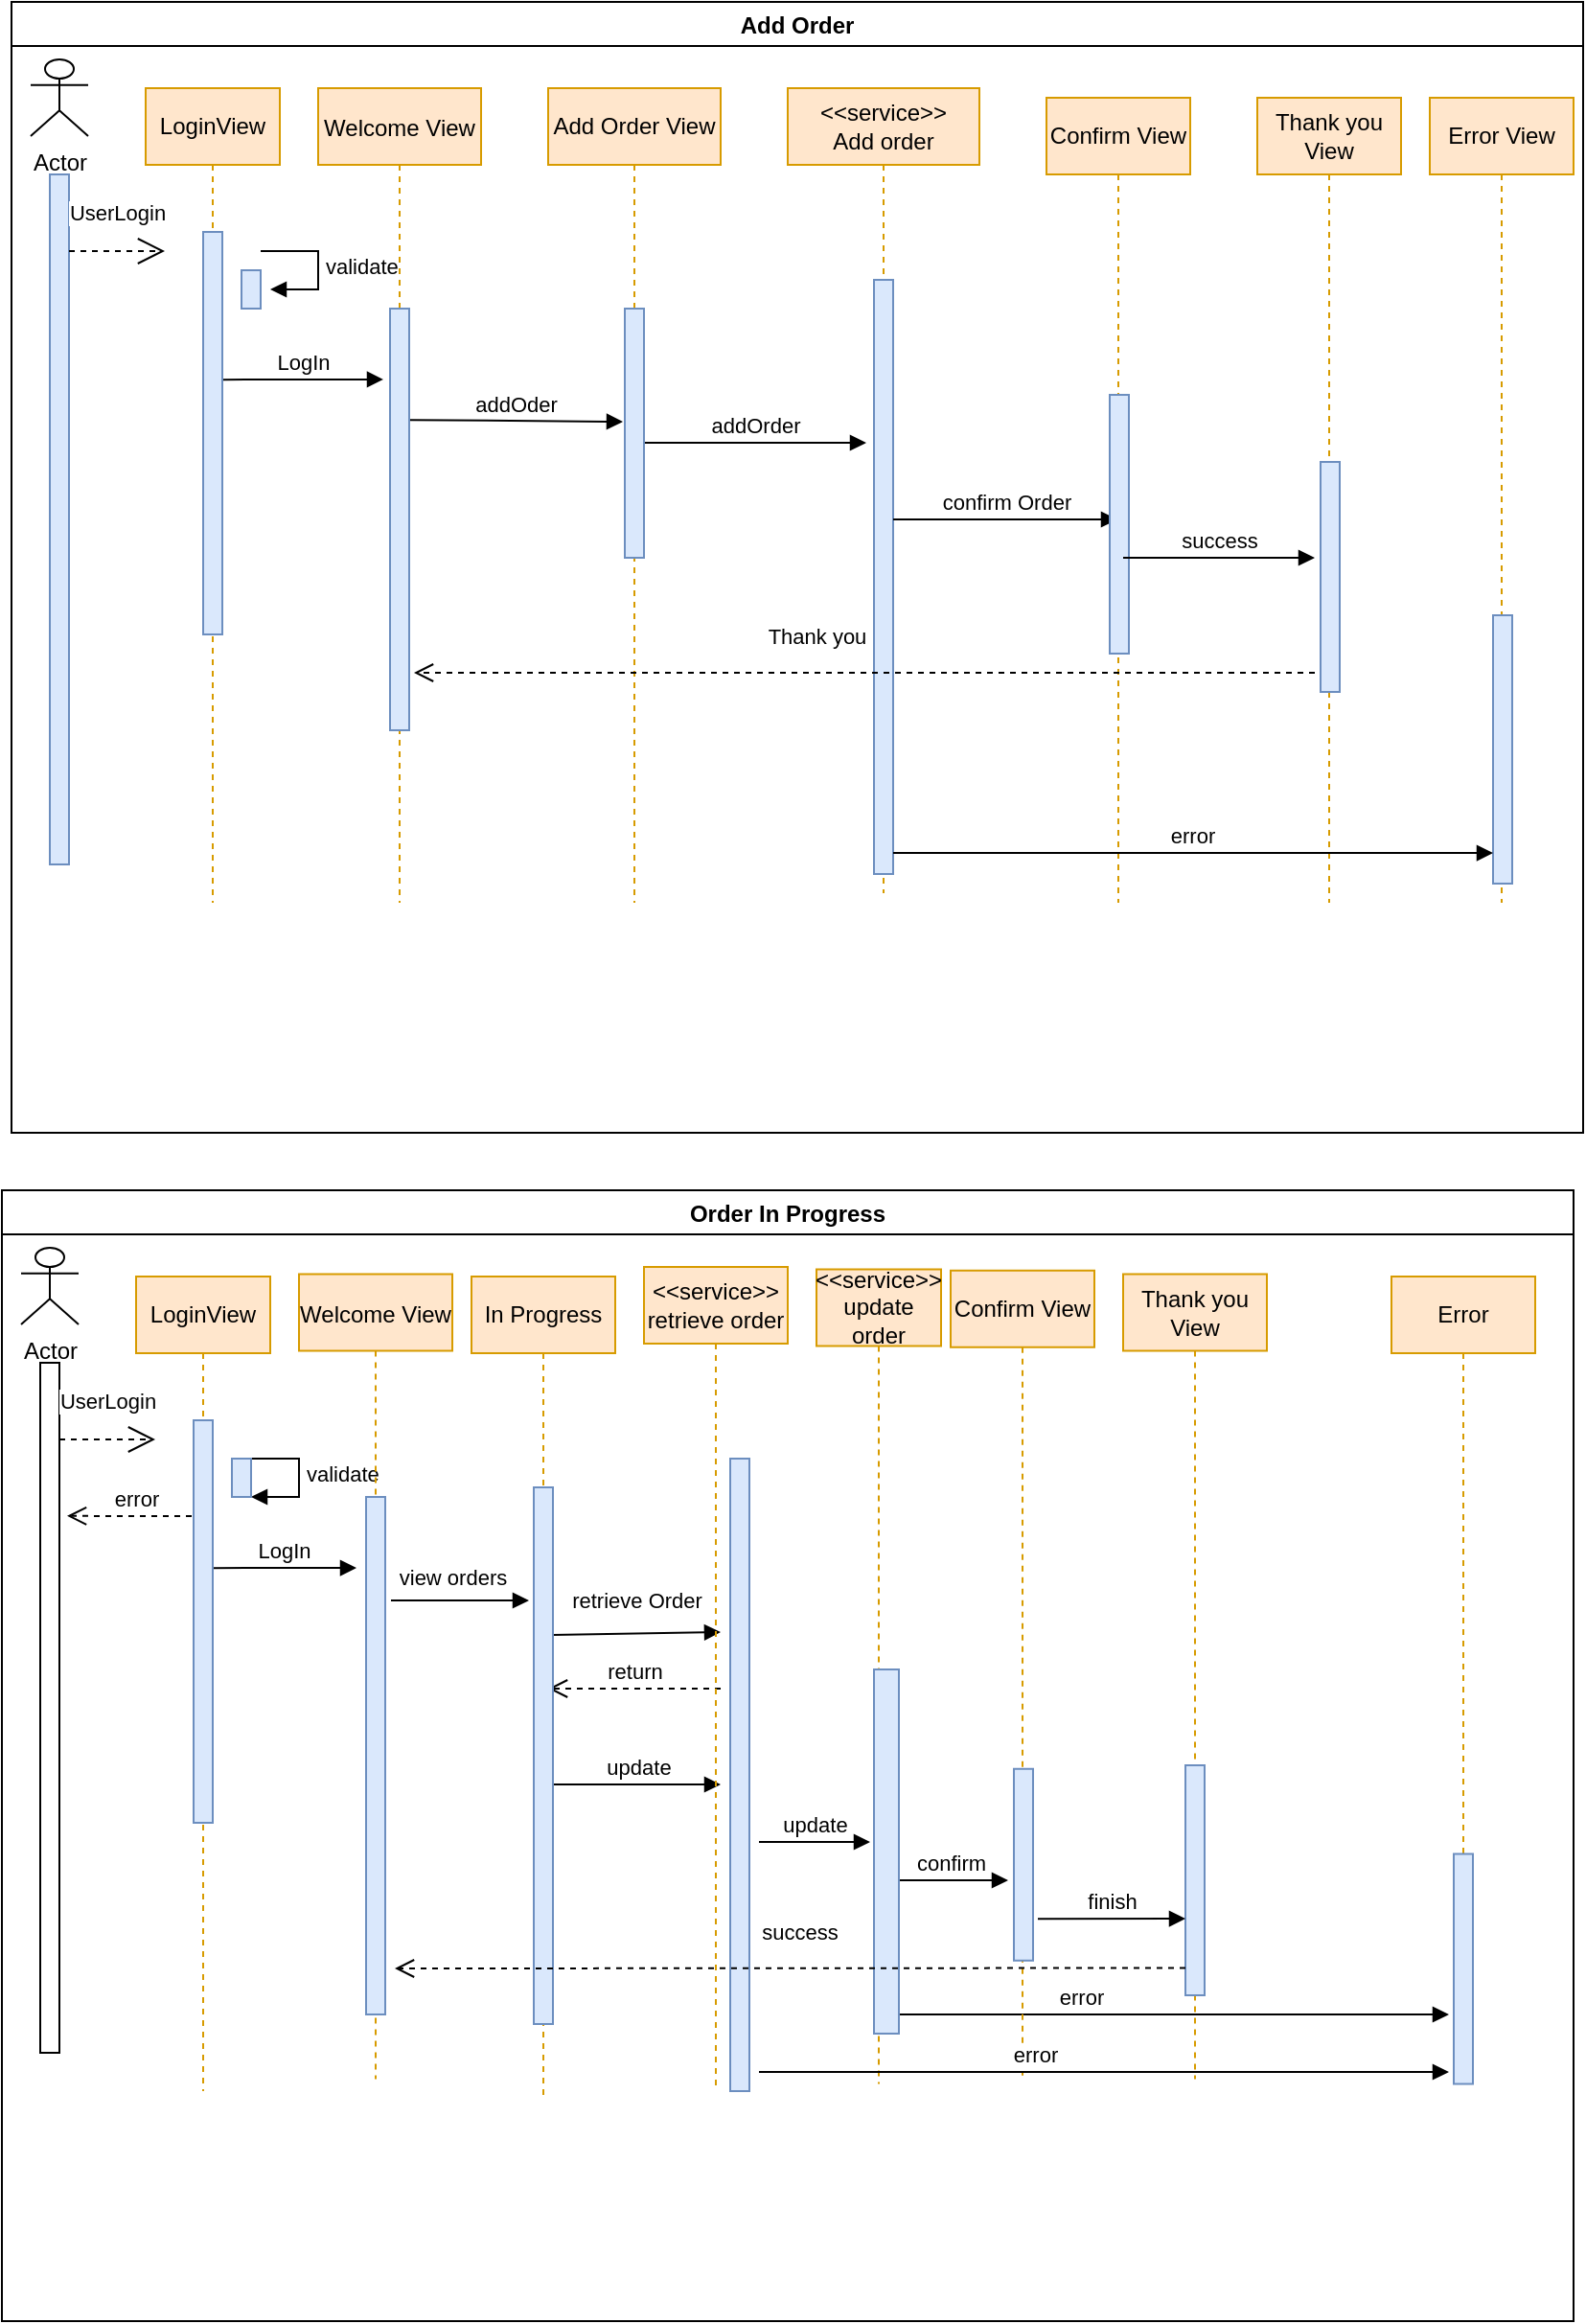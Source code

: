 <mxfile version="15.1.4" type="github">
  <diagram id="kgpKYQtTHZ0yAKxKKP6v" name="Page-1">
    <mxGraphModel dx="1380" dy="833" grid="1" gridSize="10" guides="1" tooltips="1" connect="1" arrows="1" fold="1" page="1" pageScale="1" pageWidth="850" pageHeight="1100" math="0" shadow="0">
      <root>
        <mxCell id="0" />
        <mxCell id="1" parent="0" />
        <mxCell id="B8iboHTr7hMl_kk2bmoX-1" value="Add Order" style="swimlane;" vertex="1" parent="1">
          <mxGeometry x="20" y="10" width="820" height="590" as="geometry" />
        </mxCell>
        <mxCell id="B8iboHTr7hMl_kk2bmoX-2" value="Actor" style="shape=umlActor;verticalLabelPosition=bottom;verticalAlign=top;html=1;outlineConnect=0;" vertex="1" parent="B8iboHTr7hMl_kk2bmoX-1">
          <mxGeometry x="10" y="30" width="30" height="40" as="geometry" />
        </mxCell>
        <mxCell id="B8iboHTr7hMl_kk2bmoX-3" value="" style="html=1;points=[];perimeter=orthogonalPerimeter;fillColor=#dae8fc;strokeColor=#6c8ebf;" vertex="1" parent="B8iboHTr7hMl_kk2bmoX-1">
          <mxGeometry x="20" y="90" width="10" height="360" as="geometry" />
        </mxCell>
        <mxCell id="B8iboHTr7hMl_kk2bmoX-6" value="LoginView" style="shape=umlLifeline;perimeter=lifelinePerimeter;whiteSpace=wrap;html=1;container=1;collapsible=0;recursiveResize=0;outlineConnect=0;fillColor=#ffe6cc;strokeColor=#d79b00;" vertex="1" parent="B8iboHTr7hMl_kk2bmoX-1">
          <mxGeometry x="70" y="45" width="70" height="425" as="geometry" />
        </mxCell>
        <mxCell id="B8iboHTr7hMl_kk2bmoX-9" value="UserLogin" style="endArrow=open;endSize=12;dashed=1;html=1;" edge="1" parent="B8iboHTr7hMl_kk2bmoX-1">
          <mxGeometry y="20" width="160" relative="1" as="geometry">
            <mxPoint x="30" y="130" as="sourcePoint" />
            <mxPoint x="80" y="130" as="targetPoint" />
            <mxPoint as="offset" />
          </mxGeometry>
        </mxCell>
        <mxCell id="3nuBFxr9cyL0pnOWT2aG-5" value="Welcome View" style="shape=umlLifeline;perimeter=lifelinePerimeter;container=1;collapsible=0;recursiveResize=0;rounded=0;shadow=0;strokeWidth=1;fillColor=#ffe6cc;strokeColor=#d79b00;" parent="B8iboHTr7hMl_kk2bmoX-1" vertex="1">
          <mxGeometry x="160" y="45" width="85" height="425" as="geometry" />
        </mxCell>
        <mxCell id="B8iboHTr7hMl_kk2bmoX-14" value="Add Order View" style="shape=umlLifeline;perimeter=lifelinePerimeter;whiteSpace=wrap;html=1;container=1;collapsible=0;recursiveResize=0;outlineConnect=0;fillColor=#ffe6cc;strokeColor=#d79b00;" vertex="1" parent="B8iboHTr7hMl_kk2bmoX-1">
          <mxGeometry x="280" y="45" width="90" height="425" as="geometry" />
        </mxCell>
        <mxCell id="B8iboHTr7hMl_kk2bmoX-29" value="addOrder" style="html=1;verticalAlign=bottom;endArrow=block;" edge="1" parent="B8iboHTr7hMl_kk2bmoX-14">
          <mxGeometry width="80" relative="1" as="geometry">
            <mxPoint x="50" y="185" as="sourcePoint" />
            <mxPoint x="166" y="185" as="targetPoint" />
          </mxGeometry>
        </mxCell>
        <mxCell id="B8iboHTr7hMl_kk2bmoX-13" value="LogIn" style="html=1;verticalAlign=bottom;endArrow=block;exitX=1;exitY=0.367;exitDx=0;exitDy=0;exitPerimeter=0;entryX=-0.35;entryY=0.168;entryDx=0;entryDy=0;entryPerimeter=0;" edge="1" parent="B8iboHTr7hMl_kk2bmoX-1" source="B8iboHTr7hMl_kk2bmoX-7" target="3nuBFxr9cyL0pnOWT2aG-6">
          <mxGeometry width="80" relative="1" as="geometry">
            <mxPoint x="115" y="195" as="sourcePoint" />
            <mxPoint x="203" y="200" as="targetPoint" />
          </mxGeometry>
        </mxCell>
        <mxCell id="B8iboHTr7hMl_kk2bmoX-19" value="addOder" style="html=1;verticalAlign=bottom;endArrow=block;exitX=0.95;exitY=0.264;exitDx=0;exitDy=0;exitPerimeter=0;entryX=-0.1;entryY=0.454;entryDx=0;entryDy=0;entryPerimeter=0;" edge="1" parent="B8iboHTr7hMl_kk2bmoX-1" source="3nuBFxr9cyL0pnOWT2aG-6" target="B8iboHTr7hMl_kk2bmoX-15">
          <mxGeometry width="80" relative="1" as="geometry">
            <mxPoint x="235" y="228" as="sourcePoint" />
            <mxPoint x="295" y="216" as="targetPoint" />
          </mxGeometry>
        </mxCell>
        <mxCell id="B8iboHTr7hMl_kk2bmoX-20" value="&amp;lt;&amp;lt;service&amp;gt;&amp;gt;&lt;br&gt;Add order" style="shape=umlLifeline;perimeter=lifelinePerimeter;whiteSpace=wrap;html=1;container=1;collapsible=0;recursiveResize=0;outlineConnect=0;fillColor=#ffe6cc;strokeColor=#d79b00;" vertex="1" parent="B8iboHTr7hMl_kk2bmoX-1">
          <mxGeometry x="405" y="45" width="100" height="420" as="geometry" />
        </mxCell>
        <mxCell id="B8iboHTr7hMl_kk2bmoX-21" value="" style="html=1;points=[];perimeter=orthogonalPerimeter;fillColor=#dae8fc;strokeColor=#6c8ebf;" vertex="1" parent="B8iboHTr7hMl_kk2bmoX-20">
          <mxGeometry x="45" y="100" width="10" height="310" as="geometry" />
        </mxCell>
        <mxCell id="B8iboHTr7hMl_kk2bmoX-31" value="confirm Order" style="html=1;verticalAlign=bottom;endArrow=block;" edge="1" parent="B8iboHTr7hMl_kk2bmoX-20" target="B8iboHTr7hMl_kk2bmoX-23">
          <mxGeometry width="80" relative="1" as="geometry">
            <mxPoint x="55" y="225" as="sourcePoint" />
            <mxPoint x="135" y="225" as="targetPoint" />
          </mxGeometry>
        </mxCell>
        <mxCell id="B8iboHTr7hMl_kk2bmoX-23" value="Confirm View" style="shape=umlLifeline;perimeter=lifelinePerimeter;whiteSpace=wrap;html=1;container=1;collapsible=0;recursiveResize=0;outlineConnect=0;fillColor=#ffe6cc;strokeColor=#d79b00;" vertex="1" parent="B8iboHTr7hMl_kk2bmoX-1">
          <mxGeometry x="540" y="50" width="75" height="420" as="geometry" />
        </mxCell>
        <mxCell id="B8iboHTr7hMl_kk2bmoX-26" value="" style="html=1;points=[];perimeter=orthogonalPerimeter;fillColor=#dae8fc;strokeColor=#6c8ebf;" vertex="1" parent="B8iboHTr7hMl_kk2bmoX-23">
          <mxGeometry x="33" y="155" width="10" height="135" as="geometry" />
        </mxCell>
        <mxCell id="B8iboHTr7hMl_kk2bmoX-32" value="success" style="html=1;verticalAlign=bottom;endArrow=block;" edge="1" parent="B8iboHTr7hMl_kk2bmoX-23">
          <mxGeometry width="80" relative="1" as="geometry">
            <mxPoint x="40" y="240" as="sourcePoint" />
            <mxPoint x="140" y="240" as="targetPoint" />
          </mxGeometry>
        </mxCell>
        <mxCell id="B8iboHTr7hMl_kk2bmoX-34" value="Thank you" style="html=1;verticalAlign=bottom;endArrow=open;dashed=1;endSize=8;" edge="1" parent="B8iboHTr7hMl_kk2bmoX-23">
          <mxGeometry x="0.106" y="-10" relative="1" as="geometry">
            <mxPoint x="140" y="300" as="sourcePoint" />
            <mxPoint x="-330" y="300" as="targetPoint" />
            <Array as="points">
              <mxPoint x="-100" y="300" />
            </Array>
            <mxPoint as="offset" />
          </mxGeometry>
        </mxCell>
        <mxCell id="B8iboHTr7hMl_kk2bmoX-24" value="Thank you View" style="shape=umlLifeline;perimeter=lifelinePerimeter;whiteSpace=wrap;html=1;container=1;collapsible=0;recursiveResize=0;outlineConnect=0;fillColor=#ffe6cc;strokeColor=#d79b00;" vertex="1" parent="B8iboHTr7hMl_kk2bmoX-1">
          <mxGeometry x="650" y="50" width="75" height="420" as="geometry" />
        </mxCell>
        <mxCell id="B8iboHTr7hMl_kk2bmoX-27" value="" style="html=1;points=[];perimeter=orthogonalPerimeter;fillColor=#dae8fc;strokeColor=#6c8ebf;" vertex="1" parent="B8iboHTr7hMl_kk2bmoX-24">
          <mxGeometry x="33" y="190" width="10" height="120" as="geometry" />
        </mxCell>
        <mxCell id="B8iboHTr7hMl_kk2bmoX-7" value="" style="html=1;points=[];perimeter=orthogonalPerimeter;fillColor=#dae8fc;strokeColor=#6c8ebf;" vertex="1" parent="B8iboHTr7hMl_kk2bmoX-1">
          <mxGeometry x="100" y="120" width="10" height="210" as="geometry" />
        </mxCell>
        <mxCell id="B8iboHTr7hMl_kk2bmoX-11" value="" style="html=1;points=[];perimeter=orthogonalPerimeter;fillColor=#dae8fc;strokeColor=#6c8ebf;" vertex="1" parent="B8iboHTr7hMl_kk2bmoX-1">
          <mxGeometry x="120" y="140" width="10" height="20" as="geometry" />
        </mxCell>
        <mxCell id="3nuBFxr9cyL0pnOWT2aG-6" value="" style="points=[];perimeter=orthogonalPerimeter;rounded=0;shadow=0;strokeWidth=1;fillColor=#dae8fc;strokeColor=#6c8ebf;" parent="B8iboHTr7hMl_kk2bmoX-1" vertex="1">
          <mxGeometry x="197.5" y="160" width="10" height="220" as="geometry" />
        </mxCell>
        <mxCell id="B8iboHTr7hMl_kk2bmoX-15" value="" style="html=1;points=[];perimeter=orthogonalPerimeter;fillColor=#dae8fc;strokeColor=#6c8ebf;" vertex="1" parent="B8iboHTr7hMl_kk2bmoX-1">
          <mxGeometry x="320" y="160" width="10" height="130" as="geometry" />
        </mxCell>
        <mxCell id="B8iboHTr7hMl_kk2bmoX-25" value="Error View" style="shape=umlLifeline;perimeter=lifelinePerimeter;whiteSpace=wrap;html=1;container=1;collapsible=0;recursiveResize=0;outlineConnect=0;fillColor=#ffe6cc;strokeColor=#d79b00;" vertex="1" parent="B8iboHTr7hMl_kk2bmoX-1">
          <mxGeometry x="740" y="50" width="75" height="420" as="geometry" />
        </mxCell>
        <mxCell id="B8iboHTr7hMl_kk2bmoX-28" value="" style="html=1;points=[];perimeter=orthogonalPerimeter;fillColor=#dae8fc;strokeColor=#6c8ebf;" vertex="1" parent="B8iboHTr7hMl_kk2bmoX-25">
          <mxGeometry x="33" y="270" width="10" height="140" as="geometry" />
        </mxCell>
        <mxCell id="B8iboHTr7hMl_kk2bmoX-30" value="error" style="html=1;verticalAlign=bottom;endArrow=block;entryX=0;entryY=0.886;entryDx=0;entryDy=0;entryPerimeter=0;" edge="1" parent="B8iboHTr7hMl_kk2bmoX-1" target="B8iboHTr7hMl_kk2bmoX-28">
          <mxGeometry width="80" relative="1" as="geometry">
            <mxPoint x="460" y="444" as="sourcePoint" />
            <mxPoint x="540" y="400" as="targetPoint" />
            <Array as="points" />
          </mxGeometry>
        </mxCell>
        <mxCell id="B8iboHTr7hMl_kk2bmoX-12" value="validate" style="edgeStyle=orthogonalEdgeStyle;html=1;align=left;spacingLeft=2;endArrow=block;rounded=0;" edge="1" parent="1">
          <mxGeometry relative="1" as="geometry">
            <mxPoint x="150" y="140" as="sourcePoint" />
            <Array as="points">
              <mxPoint x="180" y="140" />
              <mxPoint x="180" y="160" />
            </Array>
            <mxPoint x="155" y="160" as="targetPoint" />
          </mxGeometry>
        </mxCell>
        <mxCell id="B8iboHTr7hMl_kk2bmoX-61" value="validate" style="edgeStyle=orthogonalEdgeStyle;html=1;align=left;spacingLeft=2;endArrow=block;rounded=0;" edge="1" parent="1">
          <mxGeometry relative="1" as="geometry">
            <mxPoint x="140" y="770" as="sourcePoint" />
            <Array as="points">
              <mxPoint x="170" y="770" />
              <mxPoint x="170" y="790" />
            </Array>
            <mxPoint x="145" y="790" as="targetPoint" />
          </mxGeometry>
        </mxCell>
        <mxCell id="B8iboHTr7hMl_kk2bmoX-69" value="error" style="html=1;verticalAlign=bottom;endArrow=open;dashed=1;endSize=8;entryX=1.4;entryY=0.222;entryDx=0;entryDy=0;entryPerimeter=0;" edge="1" parent="1" target="B8iboHTr7hMl_kk2bmoX-37">
          <mxGeometry relative="1" as="geometry">
            <mxPoint x="120" y="800" as="sourcePoint" />
            <mxPoint x="40" y="800" as="targetPoint" />
          </mxGeometry>
        </mxCell>
        <mxCell id="B8iboHTr7hMl_kk2bmoX-71" value="error" style="html=1;verticalAlign=bottom;endArrow=block;" edge="1" parent="1">
          <mxGeometry x="-0.2" width="80" relative="1" as="geometry">
            <mxPoint x="490" y="1060" as="sourcePoint" />
            <mxPoint x="770" y="1060" as="targetPoint" />
            <Array as="points">
              <mxPoint x="500" y="1060" />
              <mxPoint x="480" y="1060" />
            </Array>
            <mxPoint as="offset" />
          </mxGeometry>
        </mxCell>
        <mxCell id="B8iboHTr7hMl_kk2bmoX-35" value="Order In Progress" style="swimlane;" vertex="1" parent="1">
          <mxGeometry x="15" y="630" width="820" height="590" as="geometry" />
        </mxCell>
        <mxCell id="B8iboHTr7hMl_kk2bmoX-36" value="Actor" style="shape=umlActor;verticalLabelPosition=bottom;verticalAlign=top;html=1;outlineConnect=0;" vertex="1" parent="B8iboHTr7hMl_kk2bmoX-35">
          <mxGeometry x="10" y="30" width="30" height="40" as="geometry" />
        </mxCell>
        <mxCell id="B8iboHTr7hMl_kk2bmoX-37" value="" style="html=1;points=[];perimeter=orthogonalPerimeter;" vertex="1" parent="B8iboHTr7hMl_kk2bmoX-35">
          <mxGeometry x="20" y="90" width="10" height="360" as="geometry" />
        </mxCell>
        <mxCell id="B8iboHTr7hMl_kk2bmoX-38" value="LoginView" style="shape=umlLifeline;perimeter=lifelinePerimeter;whiteSpace=wrap;html=1;container=1;collapsible=0;recursiveResize=0;outlineConnect=0;fillColor=#ffe6cc;strokeColor=#d79b00;" vertex="1" parent="B8iboHTr7hMl_kk2bmoX-35">
          <mxGeometry x="70" y="45" width="70" height="425" as="geometry" />
        </mxCell>
        <mxCell id="B8iboHTr7hMl_kk2bmoX-39" value="UserLogin" style="endArrow=open;endSize=12;dashed=1;html=1;" edge="1" parent="B8iboHTr7hMl_kk2bmoX-35">
          <mxGeometry y="20" width="160" relative="1" as="geometry">
            <mxPoint x="30" y="130" as="sourcePoint" />
            <mxPoint x="80" y="130" as="targetPoint" />
            <mxPoint as="offset" />
          </mxGeometry>
        </mxCell>
        <mxCell id="B8iboHTr7hMl_kk2bmoX-40" value="Welcome View" style="shape=umlLifeline;perimeter=lifelinePerimeter;container=1;collapsible=0;recursiveResize=0;rounded=0;shadow=0;strokeWidth=1;fillColor=#ffe6cc;strokeColor=#d79b00;" vertex="1" parent="B8iboHTr7hMl_kk2bmoX-35">
          <mxGeometry x="155" y="43.75" width="80" height="420" as="geometry" />
        </mxCell>
        <mxCell id="B8iboHTr7hMl_kk2bmoX-41" value="In Progress" style="shape=umlLifeline;perimeter=lifelinePerimeter;whiteSpace=wrap;html=1;container=1;collapsible=0;recursiveResize=0;outlineConnect=0;fillColor=#ffe6cc;strokeColor=#d79b00;" vertex="1" parent="B8iboHTr7hMl_kk2bmoX-35">
          <mxGeometry x="245" y="45" width="75" height="427.5" as="geometry" />
        </mxCell>
        <mxCell id="B8iboHTr7hMl_kk2bmoX-42" value="retrieve Order" style="html=1;verticalAlign=bottom;endArrow=block;exitX=0.95;exitY=0.275;exitDx=0;exitDy=0;exitPerimeter=0;" edge="1" parent="B8iboHTr7hMl_kk2bmoX-41" source="B8iboHTr7hMl_kk2bmoX-57">
          <mxGeometry x="-0.001" y="8" width="80" relative="1" as="geometry">
            <mxPoint x="50" y="185" as="sourcePoint" />
            <mxPoint x="130" y="185.5" as="targetPoint" />
            <Array as="points">
              <mxPoint x="130" y="185.5" />
            </Array>
            <mxPoint as="offset" />
          </mxGeometry>
        </mxCell>
        <mxCell id="B8iboHTr7hMl_kk2bmoX-62" value="return" style="html=1;verticalAlign=bottom;endArrow=open;dashed=1;endSize=8;entryX=0.75;entryY=0.375;entryDx=0;entryDy=0;entryPerimeter=0;" edge="1" parent="B8iboHTr7hMl_kk2bmoX-41" target="B8iboHTr7hMl_kk2bmoX-57">
          <mxGeometry relative="1" as="geometry">
            <mxPoint x="130" y="215" as="sourcePoint" />
            <mxPoint x="50" y="215" as="targetPoint" />
          </mxGeometry>
        </mxCell>
        <mxCell id="B8iboHTr7hMl_kk2bmoX-64" value="update" style="html=1;verticalAlign=bottom;endArrow=block;" edge="1" parent="B8iboHTr7hMl_kk2bmoX-41" source="B8iboHTr7hMl_kk2bmoX-57">
          <mxGeometry width="80" relative="1" as="geometry">
            <mxPoint x="-217.5" y="-435" as="sourcePoint" />
            <mxPoint x="130" y="265" as="targetPoint" />
            <Array as="points">
              <mxPoint x="80" y="265" />
            </Array>
          </mxGeometry>
        </mxCell>
        <mxCell id="B8iboHTr7hMl_kk2bmoX-43" value="LogIn" style="html=1;verticalAlign=bottom;endArrow=block;exitX=1;exitY=0.367;exitDx=0;exitDy=0;exitPerimeter=0;" edge="1" parent="B8iboHTr7hMl_kk2bmoX-35" source="B8iboHTr7hMl_kk2bmoX-54">
          <mxGeometry width="80" relative="1" as="geometry">
            <mxPoint x="115" y="195" as="sourcePoint" />
            <mxPoint x="185" y="197" as="targetPoint" />
          </mxGeometry>
        </mxCell>
        <mxCell id="B8iboHTr7hMl_kk2bmoX-44" value="view orders" style="html=1;verticalAlign=bottom;endArrow=block;" edge="1" parent="B8iboHTr7hMl_kk2bmoX-35">
          <mxGeometry x="-0.112" y="3" width="80" relative="1" as="geometry">
            <mxPoint x="203" y="214" as="sourcePoint" />
            <mxPoint x="275" y="214" as="targetPoint" />
            <mxPoint as="offset" />
          </mxGeometry>
        </mxCell>
        <mxCell id="B8iboHTr7hMl_kk2bmoX-45" value="&amp;lt;&amp;lt;service&amp;gt;&amp;gt;&lt;br&gt;retrieve order" style="shape=umlLifeline;perimeter=lifelinePerimeter;whiteSpace=wrap;html=1;container=1;collapsible=0;recursiveResize=0;outlineConnect=0;fillColor=#ffe6cc;strokeColor=#d79b00;" vertex="1" parent="B8iboHTr7hMl_kk2bmoX-35">
          <mxGeometry x="335" y="40" width="75" height="430" as="geometry" />
        </mxCell>
        <mxCell id="B8iboHTr7hMl_kk2bmoX-46" value="" style="html=1;points=[];perimeter=orthogonalPerimeter;fillColor=#dae8fc;strokeColor=#6c8ebf;" vertex="1" parent="B8iboHTr7hMl_kk2bmoX-45">
          <mxGeometry x="45" y="100" width="10" height="330" as="geometry" />
        </mxCell>
        <mxCell id="B8iboHTr7hMl_kk2bmoX-67" value="update" style="html=1;verticalAlign=bottom;endArrow=block;" edge="1" parent="B8iboHTr7hMl_kk2bmoX-45">
          <mxGeometry width="80" relative="1" as="geometry">
            <mxPoint x="60" y="300" as="sourcePoint" />
            <mxPoint x="118" y="300" as="targetPoint" />
          </mxGeometry>
        </mxCell>
        <mxCell id="B8iboHTr7hMl_kk2bmoX-48" value="&lt;span&gt;Confirm View&lt;/span&gt;" style="shape=umlLifeline;perimeter=lifelinePerimeter;whiteSpace=wrap;html=1;container=1;collapsible=0;recursiveResize=0;outlineConnect=0;fillColor=#ffe6cc;strokeColor=#d79b00;" vertex="1" parent="B8iboHTr7hMl_kk2bmoX-35">
          <mxGeometry x="495" y="41.88" width="75" height="420" as="geometry" />
        </mxCell>
        <mxCell id="B8iboHTr7hMl_kk2bmoX-49" value="" style="html=1;points=[];perimeter=orthogonalPerimeter;fillColor=#dae8fc;strokeColor=#6c8ebf;" vertex="1" parent="B8iboHTr7hMl_kk2bmoX-48">
          <mxGeometry x="33" y="260" width="10" height="100" as="geometry" />
        </mxCell>
        <mxCell id="B8iboHTr7hMl_kk2bmoX-52" value="Error" style="shape=umlLifeline;perimeter=lifelinePerimeter;whiteSpace=wrap;html=1;container=1;collapsible=0;recursiveResize=0;outlineConnect=0;fillColor=#ffe6cc;strokeColor=#d79b00;" vertex="1" parent="B8iboHTr7hMl_kk2bmoX-35">
          <mxGeometry x="725" y="45" width="75" height="420" as="geometry" />
        </mxCell>
        <mxCell id="B8iboHTr7hMl_kk2bmoX-54" value="" style="html=1;points=[];perimeter=orthogonalPerimeter;fillColor=#dae8fc;strokeColor=#6c8ebf;" vertex="1" parent="B8iboHTr7hMl_kk2bmoX-35">
          <mxGeometry x="100" y="120" width="10" height="210" as="geometry" />
        </mxCell>
        <mxCell id="B8iboHTr7hMl_kk2bmoX-55" value="" style="html=1;points=[];perimeter=orthogonalPerimeter;fillColor=#dae8fc;strokeColor=#6c8ebf;" vertex="1" parent="B8iboHTr7hMl_kk2bmoX-35">
          <mxGeometry x="120" y="140" width="10" height="20" as="geometry" />
        </mxCell>
        <mxCell id="B8iboHTr7hMl_kk2bmoX-56" value="" style="points=[];perimeter=orthogonalPerimeter;rounded=0;shadow=0;strokeWidth=1;fillColor=#dae8fc;strokeColor=#6c8ebf;" vertex="1" parent="B8iboHTr7hMl_kk2bmoX-35">
          <mxGeometry x="190" y="160" width="10" height="270" as="geometry" />
        </mxCell>
        <mxCell id="B8iboHTr7hMl_kk2bmoX-57" value="" style="html=1;points=[];perimeter=orthogonalPerimeter;fillColor=#dae8fc;strokeColor=#6c8ebf;" vertex="1" parent="B8iboHTr7hMl_kk2bmoX-35">
          <mxGeometry x="277.5" y="155" width="10" height="280" as="geometry" />
        </mxCell>
        <mxCell id="B8iboHTr7hMl_kk2bmoX-58" value="&amp;lt;&amp;lt;service&amp;gt;&amp;gt;&lt;br&gt;update order" style="shape=umlLifeline;perimeter=lifelinePerimeter;whiteSpace=wrap;html=1;container=1;collapsible=0;recursiveResize=0;outlineConnect=0;fillColor=#ffe6cc;strokeColor=#d79b00;" vertex="1" parent="B8iboHTr7hMl_kk2bmoX-35">
          <mxGeometry x="425" y="41.25" width="65" height="425" as="geometry" />
        </mxCell>
        <mxCell id="B8iboHTr7hMl_kk2bmoX-68" value="confirm" style="html=1;verticalAlign=bottom;endArrow=block;" edge="1" parent="B8iboHTr7hMl_kk2bmoX-58">
          <mxGeometry width="80" relative="1" as="geometry">
            <mxPoint x="40" y="318.75" as="sourcePoint" />
            <mxPoint x="100" y="318.75" as="targetPoint" />
          </mxGeometry>
        </mxCell>
        <mxCell id="B8iboHTr7hMl_kk2bmoX-60" value="error" style="html=1;verticalAlign=bottom;endArrow=block;" edge="1" parent="B8iboHTr7hMl_kk2bmoX-35">
          <mxGeometry x="-0.2" width="80" relative="1" as="geometry">
            <mxPoint x="395" y="460" as="sourcePoint" />
            <mxPoint x="755" y="460" as="targetPoint" />
            <Array as="points">
              <mxPoint x="425" y="460" />
              <mxPoint x="445" y="460" />
            </Array>
            <mxPoint as="offset" />
          </mxGeometry>
        </mxCell>
        <mxCell id="B8iboHTr7hMl_kk2bmoX-65" value="&lt;span&gt;Thank you View&lt;/span&gt;" style="shape=umlLifeline;perimeter=lifelinePerimeter;whiteSpace=wrap;html=1;container=1;collapsible=0;recursiveResize=0;outlineConnect=0;fillColor=#ffe6cc;strokeColor=#d79b00;" vertex="1" parent="B8iboHTr7hMl_kk2bmoX-35">
          <mxGeometry x="585" y="43.75" width="75" height="420" as="geometry" />
        </mxCell>
        <mxCell id="B8iboHTr7hMl_kk2bmoX-66" value="" style="html=1;points=[];perimeter=orthogonalPerimeter;fillColor=#dae8fc;strokeColor=#6c8ebf;" vertex="1" parent="B8iboHTr7hMl_kk2bmoX-35">
          <mxGeometry x="617.5" y="300" width="10" height="120" as="geometry" />
        </mxCell>
        <mxCell id="B8iboHTr7hMl_kk2bmoX-53" value="" style="html=1;points=[];perimeter=orthogonalPerimeter;fillColor=#dae8fc;strokeColor=#6c8ebf;" vertex="1" parent="B8iboHTr7hMl_kk2bmoX-35">
          <mxGeometry x="757.5" y="346.25" width="10" height="120" as="geometry" />
        </mxCell>
        <mxCell id="B8iboHTr7hMl_kk2bmoX-59" value="" style="html=1;points=[];perimeter=orthogonalPerimeter;fillColor=#dae8fc;strokeColor=#6c8ebf;" vertex="1" parent="B8iboHTr7hMl_kk2bmoX-35">
          <mxGeometry x="455" y="250" width="13" height="190" as="geometry" />
        </mxCell>
        <mxCell id="B8iboHTr7hMl_kk2bmoX-50" value="finish" style="html=1;verticalAlign=bottom;endArrow=block;" edge="1" parent="B8iboHTr7hMl_kk2bmoX-35">
          <mxGeometry width="80" relative="1" as="geometry">
            <mxPoint x="540.5" y="380.12" as="sourcePoint" />
            <mxPoint x="617.5" y="380" as="targetPoint" />
          </mxGeometry>
        </mxCell>
        <mxCell id="B8iboHTr7hMl_kk2bmoX-70" value="success" style="html=1;verticalAlign=bottom;endArrow=open;dashed=1;endSize=8;" edge="1" parent="B8iboHTr7hMl_kk2bmoX-35">
          <mxGeometry x="-0.024" y="-10" relative="1" as="geometry">
            <mxPoint x="617.5" y="405.75" as="sourcePoint" />
            <mxPoint x="205" y="406" as="targetPoint" />
            <mxPoint as="offset" />
          </mxGeometry>
        </mxCell>
      </root>
    </mxGraphModel>
  </diagram>
</mxfile>
